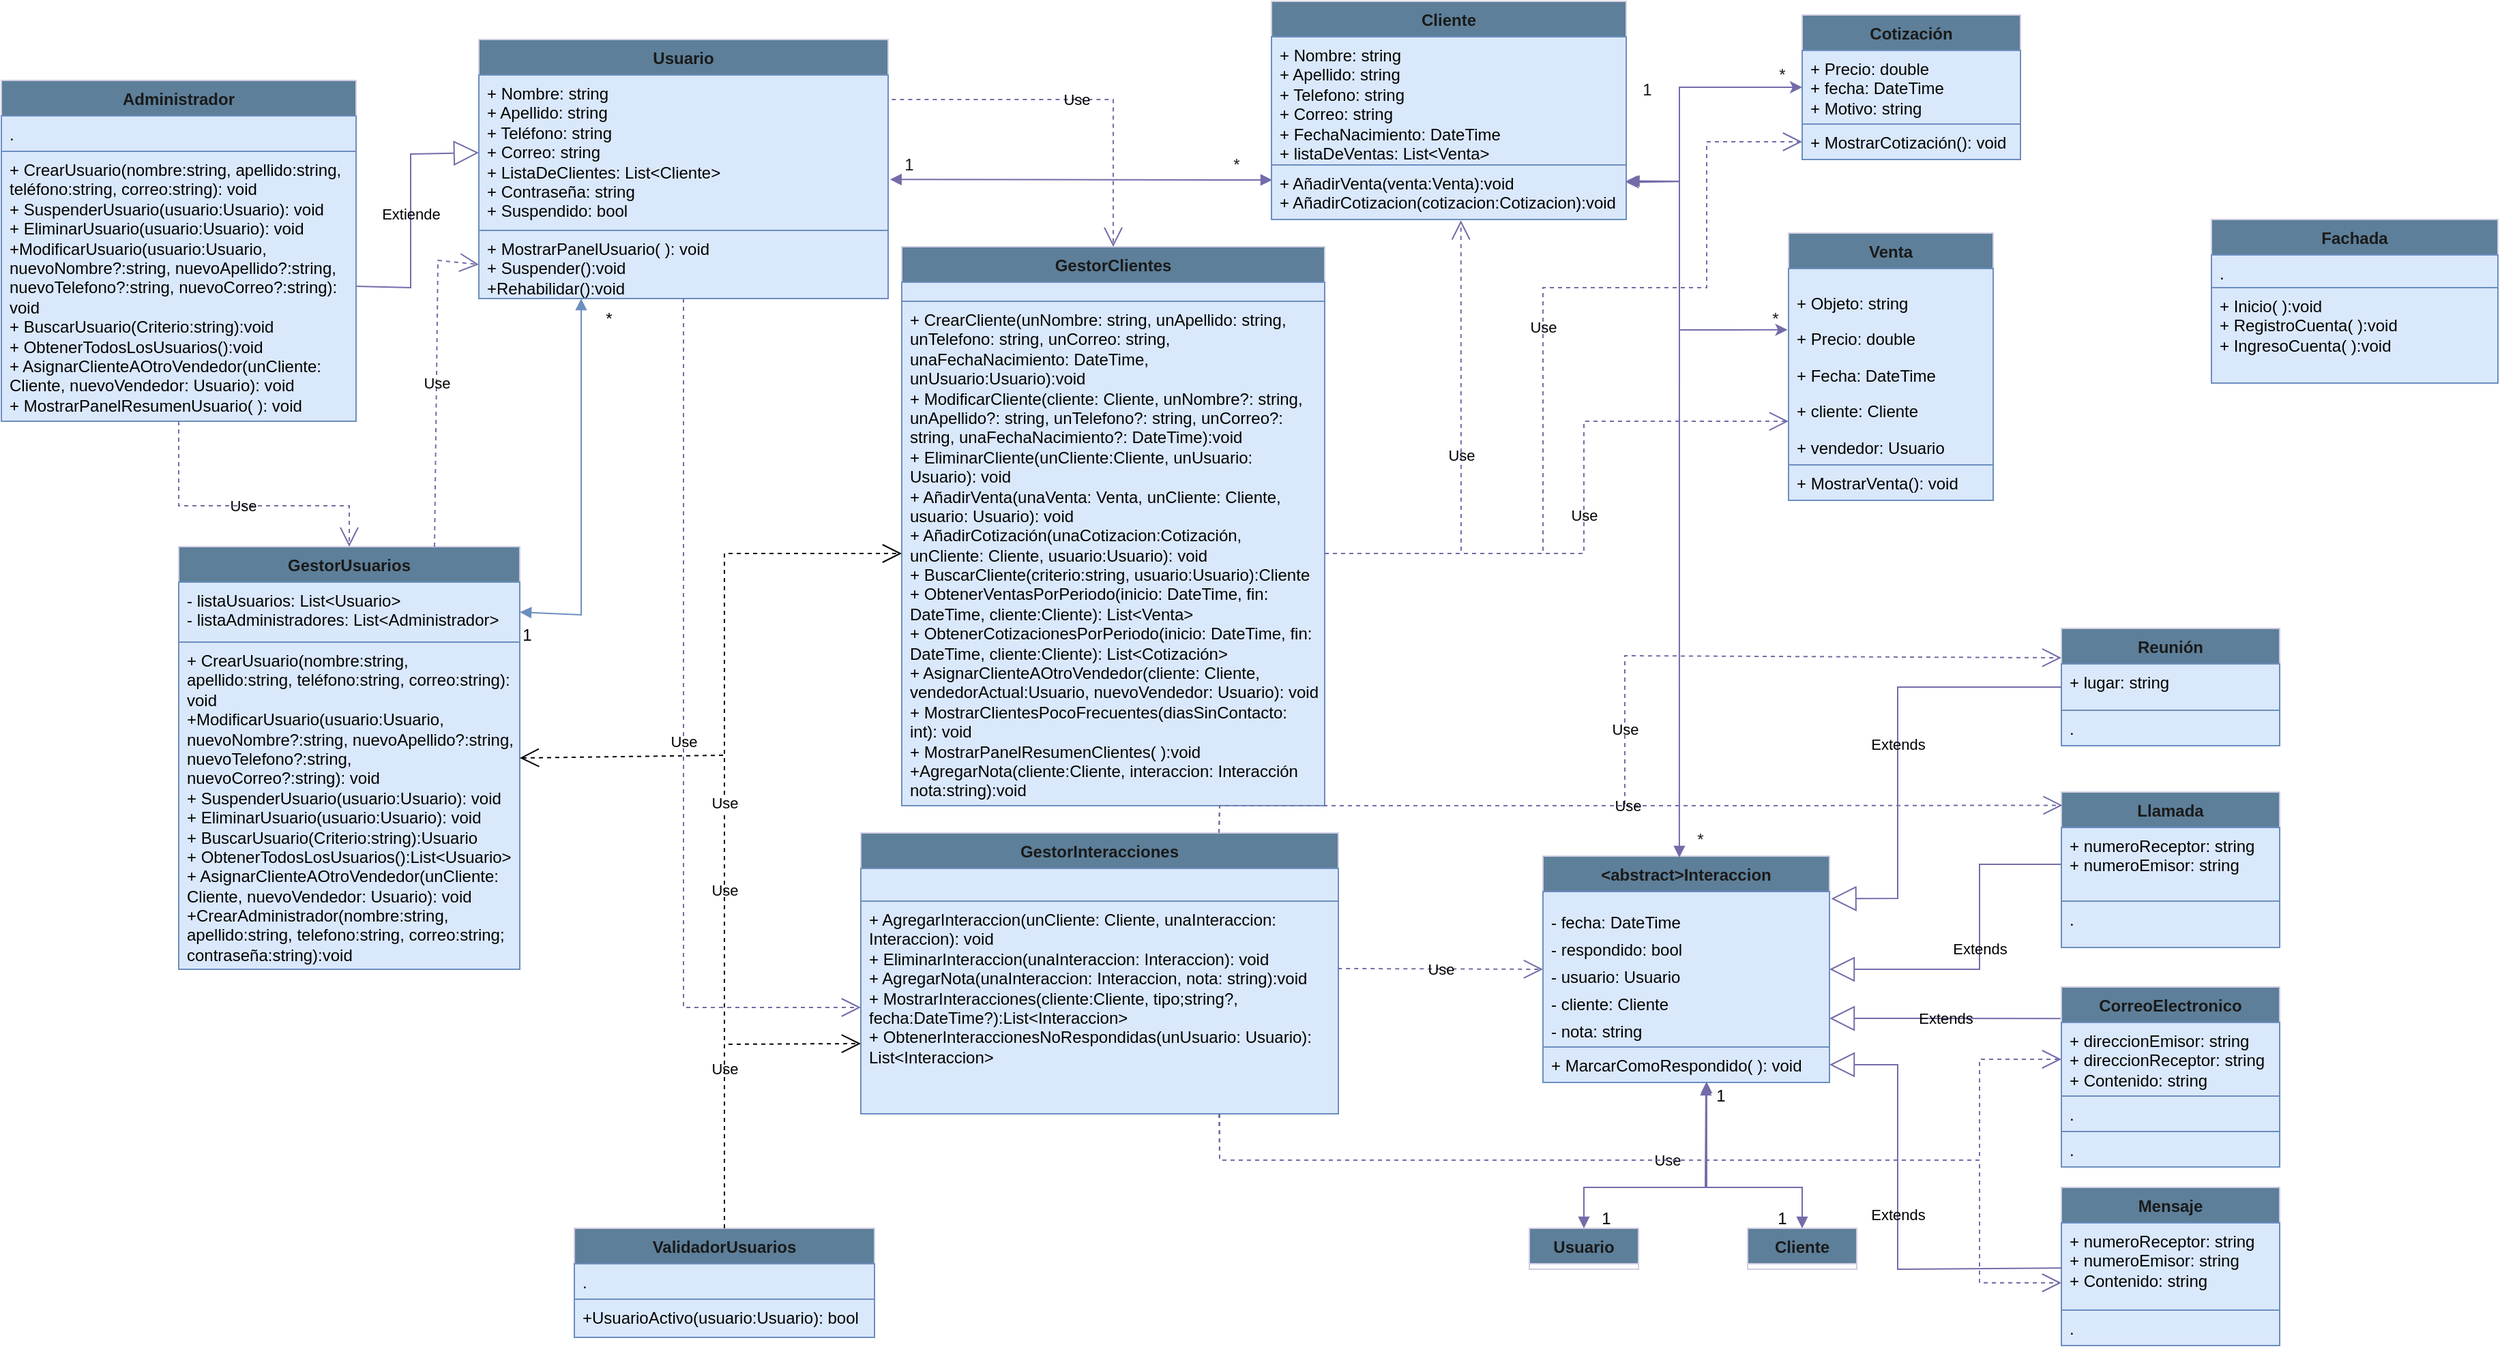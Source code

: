 <mxfile version="28.2.5">
  <diagram name="Página-1" id="m3xy8Pc8uK1_J71NmIbL">
    <mxGraphModel dx="1744" dy="1126" grid="1" gridSize="10" guides="1" tooltips="1" connect="1" arrows="1" fold="1" page="1" pageScale="1" pageWidth="827" pageHeight="1169" background="#FFFFFF" math="0" shadow="0">
      <root>
        <mxCell id="0" />
        <mxCell id="1" parent="0" />
        <mxCell id="EAZ7glTWdaQQLSQ5KE0V-1" value="Usuario" style="swimlane;fontStyle=1;align=center;verticalAlign=top;childLayout=stackLayout;horizontal=1;startSize=26;horizontalStack=0;resizeParent=1;resizeParentMax=0;resizeLast=0;collapsible=1;marginBottom=0;whiteSpace=wrap;html=1;labelBackgroundColor=none;fillColor=#5D7F99;strokeColor=#D0CEE2;fontColor=#1A1A1A;" parent="1" vertex="1">
          <mxGeometry x="400" y="78" width="300" height="190" as="geometry" />
        </mxCell>
        <mxCell id="EAZ7glTWdaQQLSQ5KE0V-2" value="+ Nombre: string&lt;div&gt;+ Apellido: string&lt;/div&gt;&lt;div&gt;+ Teléfono: string&lt;/div&gt;&lt;div&gt;+ Correo: string&lt;/div&gt;&lt;div&gt;+ ListaDeClientes: List&amp;lt;Cliente&amp;gt;&lt;/div&gt;&lt;div&gt;+ Contraseña: string&lt;/div&gt;&lt;div&gt;+ Suspendido: bool&lt;/div&gt;" style="text;strokeColor=#6c8ebf;fillColor=#dae8fc;align=left;verticalAlign=top;spacingLeft=4;spacingRight=4;overflow=hidden;rotatable=0;points=[[0,0.5],[1,0.5]];portConstraint=eastwest;whiteSpace=wrap;html=1;labelBackgroundColor=none;" parent="EAZ7glTWdaQQLSQ5KE0V-1" vertex="1">
          <mxGeometry y="26" width="300" height="114" as="geometry" />
        </mxCell>
        <mxCell id="EAZ7glTWdaQQLSQ5KE0V-4" value="&lt;div&gt;&lt;span style=&quot;background-color: transparent; color: light-dark(rgb(0, 0, 0), rgb(255, 255, 255));&quot;&gt;+ MostrarPanelUsuario( ): void&lt;/span&gt;&lt;/div&gt;&lt;div&gt;&lt;span style=&quot;background-color: transparent; color: light-dark(rgb(0, 0, 0), rgb(255, 255, 255));&quot;&gt;+ Suspender():void&lt;/span&gt;&lt;/div&gt;&lt;div&gt;&lt;span style=&quot;background-color: transparent; color: light-dark(rgb(0, 0, 0), rgb(255, 255, 255));&quot;&gt;+Rehabilidar():void&lt;/span&gt;&lt;/div&gt;" style="text;strokeColor=#6c8ebf;fillColor=#dae8fc;align=left;verticalAlign=top;spacingLeft=4;spacingRight=4;overflow=hidden;rotatable=0;points=[[0,0.5],[1,0.5]];portConstraint=eastwest;whiteSpace=wrap;html=1;labelBackgroundColor=none;" parent="EAZ7glTWdaQQLSQ5KE0V-1" vertex="1">
          <mxGeometry y="140" width="300" height="50" as="geometry" />
        </mxCell>
        <mxCell id="EAZ7glTWdaQQLSQ5KE0V-16" value="GestorUsuarios" style="swimlane;fontStyle=1;align=center;verticalAlign=top;childLayout=stackLayout;horizontal=1;startSize=26;horizontalStack=0;resizeParent=1;resizeParentMax=0;resizeLast=0;collapsible=1;marginBottom=0;whiteSpace=wrap;html=1;labelBackgroundColor=none;fillColor=#5D7F99;strokeColor=#D0CEE2;fontColor=#1A1A1A;" parent="1" vertex="1">
          <mxGeometry x="180" y="450" width="250" height="310" as="geometry" />
        </mxCell>
        <mxCell id="EAZ7glTWdaQQLSQ5KE0V-17" value="- listaUsuarios: List&amp;lt;Usuario&amp;gt;&lt;div&gt;- listaAdministradores: List&amp;lt;Administrador&amp;gt;&lt;/div&gt;" style="text;strokeColor=#6c8ebf;fillColor=#dae8fc;align=left;verticalAlign=top;spacingLeft=4;spacingRight=4;overflow=hidden;rotatable=0;points=[[0,0.5],[1,0.5]];portConstraint=eastwest;whiteSpace=wrap;html=1;labelBackgroundColor=none;" parent="EAZ7glTWdaQQLSQ5KE0V-16" vertex="1">
          <mxGeometry y="26" width="250" height="44" as="geometry" />
        </mxCell>
        <mxCell id="EAZ7glTWdaQQLSQ5KE0V-19" value="&lt;div&gt;&lt;span style=&quot;background-color: transparent; color: light-dark(rgb(0, 0, 0), rgb(255, 255, 255));&quot;&gt;+ CrearUsuario(nombre:string, apellido:string, teléfono:string, correo:string): void&lt;/span&gt;&lt;/div&gt;&lt;div&gt;&lt;span style=&quot;background-color: transparent; color: light-dark(rgb(0, 0, 0), rgb(255, 255, 255));&quot;&gt;+ModificarUsuario(usuario:Usuario, nuevoNombre?:string, nuevoApellido?:string, nuevoTelefono?:string, nuevoCorreo?:string): void&lt;/span&gt;&lt;/div&gt;&lt;div&gt;+ SuspenderUsuario(usuario:Usuario): void&lt;/div&gt;&lt;div&gt;+ EliminarUsuario(usuario:Usuario): void&lt;/div&gt;&lt;div&gt;+ BuscarUsuario(Criterio:string):Usuario&lt;/div&gt;&lt;div&gt;+ ObtenerTodosLosUsuarios():List&amp;lt;Usuario&amp;gt;&lt;/div&gt;&lt;div&gt;+ AsignarClienteAOtroVendedor(unCliente: Cliente, nuevoVendedor: Usuario): void&lt;/div&gt;&lt;div&gt;+CrearAdministrador(nombre:string, apellido:string, telefono:string, correo:string; contraseña:string):void&lt;/div&gt;" style="text;strokeColor=#6c8ebf;fillColor=#dae8fc;align=left;verticalAlign=top;spacingLeft=4;spacingRight=4;overflow=hidden;rotatable=0;points=[[0,0.5],[1,0.5]];portConstraint=eastwest;whiteSpace=wrap;html=1;labelBackgroundColor=none;" parent="EAZ7glTWdaQQLSQ5KE0V-16" vertex="1">
          <mxGeometry y="70" width="250" height="240" as="geometry" />
        </mxCell>
        <mxCell id="EAZ7glTWdaQQLSQ5KE0V-20" value="&amp;lt;abstract&amp;gt;Interaccion" style="swimlane;fontStyle=1;align=center;verticalAlign=top;childLayout=stackLayout;horizontal=1;startSize=26;horizontalStack=0;resizeParent=1;resizeParentMax=0;resizeLast=0;collapsible=1;marginBottom=0;whiteSpace=wrap;html=1;labelBackgroundColor=none;fillColor=#5D7F99;strokeColor=#D0CEE2;fontColor=#1A1A1A;" parent="1" vertex="1">
          <mxGeometry x="1180" y="677" width="210" height="166" as="geometry" />
        </mxCell>
        <mxCell id="EAZ7glTWdaQQLSQ5KE0V-21" value="&lt;div style=&quot;line-height: 67%;&quot;&gt;&lt;p class=&quot;MsoNormal&quot;&gt;&lt;span style=&quot;background-color: transparent; color: light-dark(rgb(0, 0, 0), rgb(255, 255, 255));&quot;&gt;- fecha: DateTime&amp;nbsp; &amp;nbsp; &amp;nbsp; &amp;nbsp;&amp;nbsp;&lt;/span&gt;&lt;/p&gt;&lt;p class=&quot;MsoNormal&quot;&gt;&lt;font style=&quot;font-size: 12px;&quot;&gt;&lt;span style=&quot;background-color: transparent; color: light-dark(rgb(0, 0, 0), rgb(255, 255, 255));&quot;&gt;- respondido: bool&amp;nbsp; &amp;nbsp;&amp;nbsp;&lt;/span&gt;&lt;/font&gt;&lt;/p&gt;&lt;p class=&quot;MsoNormal&quot;&gt;&lt;span lang=&quot;ES&quot;&gt;&lt;font style=&quot;font-size: 12px;&quot;&gt;- usuario: Usuario&amp;nbsp; &amp;nbsp; &amp;nbsp; &amp;nbsp;&amp;nbsp;&lt;/font&gt;&lt;/span&gt;&lt;/p&gt;&lt;p class=&quot;MsoNormal&quot;&gt;&lt;span lang=&quot;ES&quot;&gt;&lt;font style=&quot;font-size: 12px;&quot;&gt;- cliente: Cliente&amp;nbsp;&lt;/font&gt;&lt;/span&gt;&lt;/p&gt;&lt;p class=&quot;MsoNormal&quot;&gt;&lt;span lang=&quot;ES&quot;&gt;&lt;font style=&quot;font-size: 12px;&quot;&gt;- nota: string&lt;/font&gt;&lt;/span&gt;&lt;/p&gt;&lt;/div&gt;" style="text;strokeColor=#6c8ebf;fillColor=#dae8fc;align=left;verticalAlign=top;spacingLeft=4;spacingRight=4;overflow=hidden;rotatable=0;points=[[0,0.5],[1,0.5]];portConstraint=eastwest;whiteSpace=wrap;html=1;labelBackgroundColor=none;" parent="EAZ7glTWdaQQLSQ5KE0V-20" vertex="1">
          <mxGeometry y="26" width="210" height="114" as="geometry" />
        </mxCell>
        <mxCell id="EAZ7glTWdaQQLSQ5KE0V-23" value="+ MarcarComoRespondido( ): void" style="text;strokeColor=#6c8ebf;fillColor=#dae8fc;align=left;verticalAlign=top;spacingLeft=4;spacingRight=4;overflow=hidden;rotatable=0;points=[[0,0.5],[1,0.5]];portConstraint=eastwest;whiteSpace=wrap;html=1;labelBackgroundColor=none;" parent="EAZ7glTWdaQQLSQ5KE0V-20" vertex="1">
          <mxGeometry y="140" width="210" height="26" as="geometry" />
        </mxCell>
        <mxCell id="mlijkuIe_x__NI4Yj93n-1" value="GestorInteracciones" style="swimlane;fontStyle=1;align=center;verticalAlign=top;childLayout=stackLayout;horizontal=1;startSize=26;horizontalStack=0;resizeParent=1;resizeParentMax=0;resizeLast=0;collapsible=1;marginBottom=0;whiteSpace=wrap;html=1;labelBackgroundColor=none;fillColor=#5D7F99;strokeColor=#D0CEE2;fontColor=#1A1A1A;" parent="1" vertex="1">
          <mxGeometry x="680" y="660" width="350" height="206" as="geometry" />
        </mxCell>
        <mxCell id="mlijkuIe_x__NI4Yj93n-2" value="" style="text;strokeColor=#6c8ebf;fillColor=#dae8fc;align=left;verticalAlign=top;spacingLeft=4;spacingRight=4;overflow=hidden;rotatable=0;points=[[0,0.5],[1,0.5]];portConstraint=eastwest;whiteSpace=wrap;html=1;labelBackgroundColor=none;" parent="mlijkuIe_x__NI4Yj93n-1" vertex="1">
          <mxGeometry y="26" width="350" height="24" as="geometry" />
        </mxCell>
        <mxCell id="mlijkuIe_x__NI4Yj93n-4" value="+ AgregarInteraccion(unCliente: Cliente, unaInteraccion: Interaccion): void&amp;nbsp;&lt;div&gt;+ EliminarInteraccion(unaInteraccion: Interaccion): void&amp;nbsp;&lt;/div&gt;&lt;div&gt;+ AgregarNota(unaInteraccion: Interaccion, nota: string):void&lt;/div&gt;&lt;div&gt;&lt;span style=&quot;background-color: transparent; color: light-dark(rgb(0, 0, 0), rgb(255, 255, 255));&quot;&gt;+ MostrarInteracciones(&lt;/span&gt;cliente:Cliente, tipo;string?, fecha:DateTime?&lt;span style=&quot;background-color: transparent; color: light-dark(rgb(0, 0, 0), rgb(255, 255, 255));&quot;&gt;):List&amp;lt;Interaccion&amp;gt;&lt;/span&gt;&lt;/div&gt;&lt;div&gt;+ ObtenerInteraccionesNoRespondidas(unUsuario: Usuario): List&amp;lt;Interaccion&amp;gt;&lt;/div&gt;&lt;div&gt;&lt;br&gt;&lt;/div&gt;" style="text;strokeColor=#6c8ebf;fillColor=#dae8fc;align=left;verticalAlign=top;spacingLeft=4;spacingRight=4;overflow=hidden;rotatable=0;points=[[0,0.5],[1,0.5]];portConstraint=eastwest;whiteSpace=wrap;html=1;labelBackgroundColor=none;" parent="mlijkuIe_x__NI4Yj93n-1" vertex="1">
          <mxGeometry y="50" width="350" height="156" as="geometry" />
        </mxCell>
        <mxCell id="mlijkuIe_x__NI4Yj93n-5" value="Venta" style="swimlane;fontStyle=1;align=center;verticalAlign=top;childLayout=stackLayout;horizontal=1;startSize=26;horizontalStack=0;resizeParent=1;resizeParentMax=0;resizeLast=0;collapsible=1;marginBottom=0;whiteSpace=wrap;html=1;labelBackgroundColor=none;fillColor=#5D7F99;strokeColor=#D0CEE2;fontColor=#1A1A1A;" parent="1" vertex="1">
          <mxGeometry x="1360" y="220" width="150" height="196" as="geometry" />
        </mxCell>
        <mxCell id="mlijkuIe_x__NI4Yj93n-6" value="&lt;p class=&quot;MsoNormal&quot;&gt;&lt;span style=&quot;line-height: 107%;&quot; lang=&quot;ES&quot;&gt;&lt;font style=&quot;font-size: 12px;&quot;&gt;+ Objeto: string&lt;/font&gt;&lt;/span&gt;&lt;/p&gt;&lt;p class=&quot;MsoNormal&quot;&gt;&lt;span style=&quot;line-height: 107%;&quot; lang=&quot;ES&quot;&gt;&lt;font style=&quot;font-size: 12px;&quot;&gt;+ Precio: double&lt;/font&gt;&lt;/span&gt;&lt;/p&gt;&lt;p class=&quot;MsoNormal&quot;&gt;&lt;span style=&quot;line-height: 107%;&quot; lang=&quot;ES&quot;&gt;&lt;font style=&quot;font-size: 12px;&quot;&gt;+ Fecha: DateTime&lt;/font&gt;&lt;/span&gt;&lt;/p&gt;&lt;p class=&quot;MsoNormal&quot;&gt;&lt;span style=&quot;line-height: 107%;&quot; lang=&quot;ES&quot;&gt;&lt;font style=&quot;font-size: 12px;&quot;&gt;+ cliente: Cliente&lt;/font&gt;&lt;/span&gt;&lt;/p&gt;&lt;p class=&quot;MsoNormal&quot;&gt;&lt;span style=&quot;line-height: 107%;&quot; lang=&quot;ES&quot;&gt;&lt;font style=&quot;font-size: 12px;&quot;&gt;+ vendedor: Usuario&lt;/font&gt;&lt;/span&gt;&lt;/p&gt;" style="text;strokeColor=#6c8ebf;fillColor=#dae8fc;align=left;verticalAlign=top;spacingLeft=4;spacingRight=4;overflow=hidden;rotatable=0;points=[[0,0.5],[1,0.5]];portConstraint=eastwest;whiteSpace=wrap;html=1;labelBackgroundColor=none;" parent="mlijkuIe_x__NI4Yj93n-5" vertex="1">
          <mxGeometry y="26" width="150" height="144" as="geometry" />
        </mxCell>
        <mxCell id="mlijkuIe_x__NI4Yj93n-8" value="+ MostrarVenta(): void" style="text;strokeColor=#6c8ebf;fillColor=#dae8fc;align=left;verticalAlign=top;spacingLeft=4;spacingRight=4;overflow=hidden;rotatable=0;points=[[0,0.5],[1,0.5]];portConstraint=eastwest;whiteSpace=wrap;html=1;labelBackgroundColor=none;" parent="mlijkuIe_x__NI4Yj93n-5" vertex="1">
          <mxGeometry y="170" width="150" height="26" as="geometry" />
        </mxCell>
        <mxCell id="mlijkuIe_x__NI4Yj93n-13" value="Cotización" style="swimlane;fontStyle=1;align=center;verticalAlign=top;childLayout=stackLayout;horizontal=1;startSize=26;horizontalStack=0;resizeParent=1;resizeParentMax=0;resizeLast=0;collapsible=1;marginBottom=0;whiteSpace=wrap;html=1;labelBackgroundColor=none;fillColor=#5D7F99;strokeColor=#D0CEE2;fontColor=#1A1A1A;" parent="1" vertex="1">
          <mxGeometry x="1370" y="60" width="160" height="106" as="geometry" />
        </mxCell>
        <mxCell id="mlijkuIe_x__NI4Yj93n-14" value="+ Precio: double&lt;div&gt;+ fecha: DateTime&lt;/div&gt;&lt;div&gt;+ Motivo: string&lt;/div&gt;" style="text;strokeColor=#6c8ebf;fillColor=#dae8fc;align=left;verticalAlign=top;spacingLeft=4;spacingRight=4;overflow=hidden;rotatable=0;points=[[0,0.5],[1,0.5]];portConstraint=eastwest;whiteSpace=wrap;html=1;labelBackgroundColor=none;" parent="mlijkuIe_x__NI4Yj93n-13" vertex="1">
          <mxGeometry y="26" width="160" height="54" as="geometry" />
        </mxCell>
        <mxCell id="mlijkuIe_x__NI4Yj93n-16" value="+ MostrarCotización(): void" style="text;strokeColor=#6c8ebf;fillColor=#dae8fc;align=left;verticalAlign=top;spacingLeft=4;spacingRight=4;overflow=hidden;rotatable=0;points=[[0,0.5],[1,0.5]];portConstraint=eastwest;whiteSpace=wrap;html=1;labelBackgroundColor=none;" parent="mlijkuIe_x__NI4Yj93n-13" vertex="1">
          <mxGeometry y="80" width="160" height="26" as="geometry" />
        </mxCell>
        <mxCell id="mlijkuIe_x__NI4Yj93n-17" value="GestorClientes" style="swimlane;fontStyle=1;align=center;verticalAlign=top;childLayout=stackLayout;horizontal=1;startSize=26;horizontalStack=0;resizeParent=1;resizeParentMax=0;resizeLast=0;collapsible=1;marginBottom=0;whiteSpace=wrap;html=1;labelBackgroundColor=none;fillColor=#5D7F99;strokeColor=#D0CEE2;fontColor=#1A1A1A;" parent="1" vertex="1">
          <mxGeometry x="710" y="230" width="310" height="410" as="geometry" />
        </mxCell>
        <mxCell id="mlijkuIe_x__NI4Yj93n-18" value="." style="text;strokeColor=#6c8ebf;fillColor=#dae8fc;align=left;verticalAlign=top;spacingLeft=4;spacingRight=4;overflow=hidden;rotatable=0;points=[[0,0.5],[1,0.5]];portConstraint=eastwest;whiteSpace=wrap;html=1;labelBackgroundColor=none;" parent="mlijkuIe_x__NI4Yj93n-17" vertex="1">
          <mxGeometry y="26" width="310" height="14" as="geometry" />
        </mxCell>
        <mxCell id="mlijkuIe_x__NI4Yj93n-20" value="+ CrearCliente(unNombre: string, unApellido: string, unTelefono: string, unCorreo: string, unaFechaNacimiento: DateTime, unUsuario:Usuario):void&lt;div&gt;+ ModificarCliente&lt;span style=&quot;background-color: transparent; color: light-dark(rgb(0, 0, 0), rgb(255, 255, 255));&quot;&gt;(cliente: Cliente, unNombre?: string, unApellido?: string, unTelefono?: string, unCorreo?: string, unaFechaNacimiento?: DateTime):void&lt;/span&gt;&lt;/div&gt;&lt;div&gt;&lt;span style=&quot;background-color: transparent; color: light-dark(rgb(0, 0, 0), rgb(255, 255, 255));&quot;&gt;+ EliminarCliente(unCliente:Cliente, unUsuario: Usuario): void&lt;/span&gt;&lt;/div&gt;&lt;div&gt;&lt;span style=&quot;background-color: transparent; color: light-dark(rgb(0, 0, 0), rgb(255, 255, 255));&quot;&gt;+ AñadirVenta(unaVenta: Venta, unCliente: Cliente, usuario: Usuario): void&lt;/span&gt;&lt;/div&gt;&lt;div&gt;+ AñadirCotización(unaCotizacion:Cotización, unCliente: Cliente, usuario:Usuario): void&lt;span style=&quot;background-color: transparent; color: light-dark(rgb(0, 0, 0), rgb(255, 255, 255));&quot;&gt;&lt;/span&gt;&lt;/div&gt;&lt;div&gt;&lt;span style=&quot;background-color: transparent; color: light-dark(rgb(0, 0, 0), rgb(255, 255, 255));&quot;&gt;+ BuscarCliente(criterio:string, usuario:Usuario):Cliente&lt;/span&gt;&lt;/div&gt;&lt;div&gt;&lt;span style=&quot;background-color: transparent;&quot;&gt;+ ObtenerVentasPorPeriodo(inicio: DateTime, fin: DateTime, cliente:Cliente): List&amp;lt;Venta&amp;gt;&lt;/span&gt;&lt;/div&gt;&lt;div&gt;&lt;span style=&quot;background-color: transparent;&quot;&gt;+ ObtenerCotizacionesPorPeriodo(&lt;/span&gt;&lt;span style=&quot;background-color: transparent; color: light-dark(rgb(0, 0, 0), rgb(255, 255, 255));&quot;&gt;inicio: DateTime, fin: DateTime, cliente:Cliente): List&amp;lt;Cotización&amp;gt;&lt;/span&gt;&lt;/div&gt;&lt;div&gt;&lt;span style=&quot;background-color: transparent;&quot;&gt;+ AsignarClienteAOtroVendedor(cliente: Cliente, vendedorActual:Usuario, nuevoVendedor: Usuario): void&lt;/span&gt;&lt;/div&gt;&lt;div&gt;&lt;span style=&quot;color: light-dark(rgb(0, 0, 0), rgb(255, 255, 255)); background-color: transparent;&quot;&gt;+ MostrarClientesPocoFrecuentes(diasSinContacto: int):&amp;nbsp;&lt;/span&gt;&lt;span style=&quot;color: light-dark(rgb(0, 0, 0), rgb(255, 255, 255)); background-color: transparent;&quot;&gt;void&lt;/span&gt;&lt;span style=&quot;background-color: transparent;&quot;&gt;&lt;/span&gt;&lt;/div&gt;&lt;div&gt;+ MostrarPanelResumenClientes( ):void&lt;span style=&quot;color: light-dark(rgb(0, 0, 0), rgb(255, 255, 255)); background-color: transparent;&quot;&gt;&lt;/span&gt;&lt;/div&gt;&lt;div&gt;+AgregarNota(cliente:Cliente, interaccion: Interacción nota:string):void&lt;/div&gt;&lt;div&gt;&lt;br&gt;&lt;/div&gt;" style="text;strokeColor=#6c8ebf;fillColor=#dae8fc;align=left;verticalAlign=top;spacingLeft=4;spacingRight=4;overflow=hidden;rotatable=0;points=[[0,0.5],[1,0.5]];portConstraint=eastwest;whiteSpace=wrap;html=1;labelBackgroundColor=none;" parent="mlijkuIe_x__NI4Yj93n-17" vertex="1">
          <mxGeometry y="40" width="310" height="370" as="geometry" />
        </mxCell>
        <mxCell id="mlijkuIe_x__NI4Yj93n-26" value="Reunión" style="swimlane;fontStyle=1;align=center;verticalAlign=top;childLayout=stackLayout;horizontal=1;startSize=26;horizontalStack=0;resizeParent=1;resizeParentMax=0;resizeLast=0;collapsible=1;marginBottom=0;whiteSpace=wrap;html=1;labelBackgroundColor=none;fillColor=#5D7F99;strokeColor=#D0CEE2;fontColor=#1A1A1A;" parent="1" vertex="1">
          <mxGeometry x="1560" y="510" width="160" height="86" as="geometry" />
        </mxCell>
        <mxCell id="mlijkuIe_x__NI4Yj93n-27" value="&lt;div&gt;+ lugar: string&lt;/div&gt;" style="text;strokeColor=#6c8ebf;fillColor=#dae8fc;align=left;verticalAlign=top;spacingLeft=4;spacingRight=4;overflow=hidden;rotatable=0;points=[[0,0.5],[1,0.5]];portConstraint=eastwest;whiteSpace=wrap;html=1;labelBackgroundColor=none;" parent="mlijkuIe_x__NI4Yj93n-26" vertex="1">
          <mxGeometry y="26" width="160" height="34" as="geometry" />
        </mxCell>
        <mxCell id="mlijkuIe_x__NI4Yj93n-29" value="." style="text;strokeColor=#6c8ebf;fillColor=#dae8fc;align=left;verticalAlign=top;spacingLeft=4;spacingRight=4;overflow=hidden;rotatable=0;points=[[0,0.5],[1,0.5]];portConstraint=eastwest;whiteSpace=wrap;html=1;labelBackgroundColor=none;" parent="mlijkuIe_x__NI4Yj93n-26" vertex="1">
          <mxGeometry y="60" width="160" height="26" as="geometry" />
        </mxCell>
        <mxCell id="mlijkuIe_x__NI4Yj93n-34" value="Mensaje" style="swimlane;fontStyle=1;align=center;verticalAlign=top;childLayout=stackLayout;horizontal=1;startSize=26;horizontalStack=0;resizeParent=1;resizeParentMax=0;resizeLast=0;collapsible=1;marginBottom=0;whiteSpace=wrap;html=1;labelBackgroundColor=none;fillColor=#5D7F99;strokeColor=#D0CEE2;fontColor=#1A1A1A;" parent="1" vertex="1">
          <mxGeometry x="1560" y="920" width="160" height="116" as="geometry" />
        </mxCell>
        <mxCell id="mlijkuIe_x__NI4Yj93n-35" value="+ numeroReceptor: string&lt;div&gt;+ numeroEmisor: string&lt;/div&gt;&lt;div&gt;+ Contenido: string&lt;/div&gt;" style="text;strokeColor=#6c8ebf;fillColor=#dae8fc;align=left;verticalAlign=top;spacingLeft=4;spacingRight=4;overflow=hidden;rotatable=0;points=[[0,0.5],[1,0.5]];portConstraint=eastwest;whiteSpace=wrap;html=1;labelBackgroundColor=none;" parent="mlijkuIe_x__NI4Yj93n-34" vertex="1">
          <mxGeometry y="26" width="160" height="64" as="geometry" />
        </mxCell>
        <mxCell id="mlijkuIe_x__NI4Yj93n-37" value="." style="text;strokeColor=#6c8ebf;fillColor=#dae8fc;align=left;verticalAlign=top;spacingLeft=4;spacingRight=4;overflow=hidden;rotatable=0;points=[[0,0.5],[1,0.5]];portConstraint=eastwest;whiteSpace=wrap;html=1;labelBackgroundColor=none;" parent="mlijkuIe_x__NI4Yj93n-34" vertex="1">
          <mxGeometry y="90" width="160" height="26" as="geometry" />
        </mxCell>
        <mxCell id="mlijkuIe_x__NI4Yj93n-41" value="Extiende" style="endArrow=block;endSize=16;endFill=0;html=1;rounded=0;entryX=0;entryY=0.5;entryDx=0;entryDy=0;exitX=1;exitY=0.5;exitDx=0;exitDy=0;labelBackgroundColor=none;strokeColor=#736CA8;fontColor=default;" parent="1" source="mlijkuIe_x__NI4Yj93n-92" target="EAZ7glTWdaQQLSQ5KE0V-2" edge="1">
          <mxGeometry x="-0.001" width="160" relative="1" as="geometry">
            <mxPoint x="311.2" y="185.104" as="sourcePoint" />
            <mxPoint x="410" y="200" as="targetPoint" />
            <Array as="points">
              <mxPoint x="350" y="260" />
              <mxPoint x="350" y="183" />
              <mxPoint x="350" y="162" />
            </Array>
            <mxPoint as="offset" />
          </mxGeometry>
        </mxCell>
        <mxCell id="mlijkuIe_x__NI4Yj93n-48" value="Use" style="endArrow=open;endSize=12;dashed=1;html=1;rounded=0;exitX=0.999;exitY=0.317;exitDx=0;exitDy=0;exitPerimeter=0;entryX=0;entryY=0.5;entryDx=0;entryDy=0;labelBackgroundColor=none;strokeColor=#736CA8;fontColor=default;" parent="1" source="mlijkuIe_x__NI4Yj93n-4" target="EAZ7glTWdaQQLSQ5KE0V-21" edge="1">
          <mxGeometry width="160" relative="1" as="geometry">
            <mxPoint x="1060" y="660" as="sourcePoint" />
            <mxPoint x="1220" y="660" as="targetPoint" />
          </mxGeometry>
        </mxCell>
        <mxCell id="mlijkuIe_x__NI4Yj93n-49" value="Extends" style="endArrow=block;endSize=16;endFill=0;html=1;rounded=0;entryX=1.006;entryY=0.046;entryDx=0;entryDy=0;entryPerimeter=0;labelBackgroundColor=none;strokeColor=#736CA8;fontColor=default;exitX=0;exitY=0.5;exitDx=0;exitDy=0;" parent="1" source="mlijkuIe_x__NI4Yj93n-27" target="EAZ7glTWdaQQLSQ5KE0V-21" edge="1">
          <mxGeometry width="160" relative="1" as="geometry">
            <mxPoint x="1550" y="550" as="sourcePoint" />
            <mxPoint x="1400" y="510" as="targetPoint" />
            <Array as="points">
              <mxPoint x="1440" y="553" />
              <mxPoint x="1440" y="708" />
            </Array>
          </mxGeometry>
        </mxCell>
        <mxCell id="mlijkuIe_x__NI4Yj93n-50" value="Extends" style="endArrow=block;endSize=16;endFill=0;html=1;rounded=0;entryX=1;entryY=0.5;entryDx=0;entryDy=0;labelBackgroundColor=none;strokeColor=#736CA8;fontColor=default;exitX=0;exitY=0.5;exitDx=0;exitDy=0;" parent="1" source="mlijkuIe_x__NI4Yj93n-85" target="EAZ7glTWdaQQLSQ5KE0V-21" edge="1">
          <mxGeometry x="-0.015" width="160" relative="1" as="geometry">
            <mxPoint x="1580" y="680" as="sourcePoint" />
            <mxPoint x="1390" y="779" as="targetPoint" />
            <Array as="points">
              <mxPoint x="1500" y="683" />
              <mxPoint x="1500" y="760" />
            </Array>
            <mxPoint as="offset" />
          </mxGeometry>
        </mxCell>
        <mxCell id="mlijkuIe_x__NI4Yj93n-51" value="Extends" style="endArrow=block;endSize=16;endFill=0;html=1;rounded=0;exitX=-0.004;exitY=-0.053;exitDx=0;exitDy=0;exitPerimeter=0;labelBackgroundColor=none;strokeColor=#736CA8;fontColor=default;" parent="1" source="mlijkuIe_x__NI4Yj93n-54" edge="1">
          <mxGeometry width="160" relative="1" as="geometry">
            <mxPoint x="1560" y="826" as="sourcePoint" />
            <mxPoint x="1390" y="796" as="targetPoint" />
          </mxGeometry>
        </mxCell>
        <mxCell id="mlijkuIe_x__NI4Yj93n-52" value="Extends" style="endArrow=block;endSize=16;endFill=0;html=1;rounded=0;exitX=-0.001;exitY=0.517;exitDx=0;exitDy=0;entryX=1;entryY=0.5;entryDx=0;entryDy=0;labelBackgroundColor=none;strokeColor=#736CA8;fontColor=default;exitPerimeter=0;" parent="1" source="mlijkuIe_x__NI4Yj93n-35" target="EAZ7glTWdaQQLSQ5KE0V-23" edge="1">
          <mxGeometry width="160" relative="1" as="geometry">
            <mxPoint x="1660" y="860" as="sourcePoint" />
            <mxPoint x="1400" y="840" as="targetPoint" />
            <Array as="points">
              <mxPoint x="1440" y="980" />
              <mxPoint x="1440" y="830" />
            </Array>
          </mxGeometry>
        </mxCell>
        <mxCell id="mlijkuIe_x__NI4Yj93n-53" value="CorreoElectronico" style="swimlane;fontStyle=1;align=center;verticalAlign=top;childLayout=stackLayout;horizontal=1;startSize=26;horizontalStack=0;resizeParent=1;resizeParentMax=0;resizeLast=0;collapsible=1;marginBottom=0;whiteSpace=wrap;html=1;labelBackgroundColor=none;fillColor=#5D7F99;strokeColor=#D0CEE2;fontColor=#1A1A1A;" parent="1" vertex="1">
          <mxGeometry x="1560" y="773" width="160" height="132" as="geometry" />
        </mxCell>
        <mxCell id="mlijkuIe_x__NI4Yj93n-54" value="+ direccionEmisor: string&lt;div&gt;+ direccionReceptor: string&lt;/div&gt;&lt;div&gt;+ Contenido: string&lt;/div&gt;" style="text;strokeColor=#6c8ebf;fillColor=#dae8fc;align=left;verticalAlign=top;spacingLeft=4;spacingRight=4;overflow=hidden;rotatable=0;points=[[0,0.5],[1,0.5]];portConstraint=eastwest;whiteSpace=wrap;html=1;labelBackgroundColor=none;" parent="mlijkuIe_x__NI4Yj93n-53" vertex="1">
          <mxGeometry y="26" width="160" height="54" as="geometry" />
        </mxCell>
        <mxCell id="US6EhsxWlwJOw6cOkSOb-10" value="." style="text;strokeColor=#6c8ebf;fillColor=#dae8fc;align=left;verticalAlign=top;spacingLeft=4;spacingRight=4;overflow=hidden;rotatable=0;points=[[0,0.5],[1,0.5]];portConstraint=eastwest;whiteSpace=wrap;html=1;labelBackgroundColor=none;" parent="mlijkuIe_x__NI4Yj93n-53" vertex="1">
          <mxGeometry y="80" width="160" height="26" as="geometry" />
        </mxCell>
        <mxCell id="mlijkuIe_x__NI4Yj93n-56" value="." style="text;strokeColor=#6c8ebf;fillColor=#dae8fc;align=left;verticalAlign=top;spacingLeft=4;spacingRight=4;overflow=hidden;rotatable=0;points=[[0,0.5],[1,0.5]];portConstraint=eastwest;whiteSpace=wrap;html=1;labelBackgroundColor=none;" parent="mlijkuIe_x__NI4Yj93n-53" vertex="1">
          <mxGeometry y="106" width="160" height="26" as="geometry" />
        </mxCell>
        <mxCell id="mlijkuIe_x__NI4Yj93n-59" value="*" style="text;html=1;align=center;verticalAlign=middle;resizable=0;points=[];autosize=1;strokeColor=none;fillColor=none;labelBackgroundColor=none;fontColor=#1A1A1A;" parent="1" vertex="1">
          <mxGeometry x="1280" y="650" width="30" height="30" as="geometry" />
        </mxCell>
        <mxCell id="mlijkuIe_x__NI4Yj93n-60" value="Use" style="endArrow=open;endSize=12;dashed=1;html=1;rounded=0;exitX=0.5;exitY=1;exitDx=0;exitDy=0;entryX=0;entryY=0.5;entryDx=0;entryDy=0;labelBackgroundColor=none;strokeColor=#736CA8;fontColor=default;" parent="1" source="EAZ7glTWdaQQLSQ5KE0V-1" target="mlijkuIe_x__NI4Yj93n-4" edge="1">
          <mxGeometry width="160" relative="1" as="geometry">
            <mxPoint x="550" y="470" as="sourcePoint" />
            <mxPoint x="689" y="471" as="targetPoint" />
            <Array as="points">
              <mxPoint x="550" y="788" />
            </Array>
          </mxGeometry>
        </mxCell>
        <mxCell id="mlijkuIe_x__NI4Yj93n-61" value="Use" style="endArrow=open;endSize=12;dashed=1;html=1;rounded=0;entryX=0.5;entryY=0;entryDx=0;entryDy=0;exitX=1.009;exitY=0.158;exitDx=0;exitDy=0;labelBackgroundColor=none;strokeColor=#736CA8;fontColor=default;exitPerimeter=0;" parent="1" source="EAZ7glTWdaQQLSQ5KE0V-2" target="mlijkuIe_x__NI4Yj93n-17" edge="1">
          <mxGeometry width="160" relative="1" as="geometry">
            <mxPoint x="700" y="240" as="sourcePoint" />
            <mxPoint x="690" y="500" as="targetPoint" />
            <Array as="points">
              <mxPoint x="865" y="122" />
            </Array>
          </mxGeometry>
        </mxCell>
        <mxCell id="mlijkuIe_x__NI4Yj93n-62" value="1" style="text;html=1;align=center;verticalAlign=middle;resizable=0;points=[];autosize=1;strokeColor=none;fillColor=none;labelBackgroundColor=none;fontColor=#1A1A1A;" parent="1" vertex="1">
          <mxGeometry x="700" y="155" width="30" height="30" as="geometry" />
        </mxCell>
        <mxCell id="mlijkuIe_x__NI4Yj93n-63" value="*" style="text;html=1;align=center;verticalAlign=middle;resizable=0;points=[];autosize=1;strokeColor=none;fillColor=none;labelBackgroundColor=none;fontColor=#1A1A1A;" parent="1" vertex="1">
          <mxGeometry x="940" y="155" width="30" height="30" as="geometry" />
        </mxCell>
        <mxCell id="mlijkuIe_x__NI4Yj93n-64" value="" style="endArrow=block;startArrow=block;endFill=1;startFill=1;html=1;rounded=0;labelBackgroundColor=none;strokeColor=#736CA8;fontColor=default;exitX=0.045;exitY=0.855;exitDx=0;exitDy=0;exitPerimeter=0;entryX=0.002;entryY=0.275;entryDx=0;entryDy=0;entryPerimeter=0;" parent="1" target="e-ntBSqsuyXbFHIXp7vO-7" edge="1" source="mlijkuIe_x__NI4Yj93n-62">
          <mxGeometry width="160" relative="1" as="geometry">
            <mxPoint x="700" y="183" as="sourcePoint" />
            <mxPoint x="960" y="190" as="targetPoint" />
          </mxGeometry>
        </mxCell>
        <mxCell id="mlijkuIe_x__NI4Yj93n-65" value="Use" style="endArrow=open;endSize=12;dashed=1;html=1;rounded=0;exitX=1;exitY=0.5;exitDx=0;exitDy=0;labelBackgroundColor=none;strokeColor=#736CA8;fontColor=default;entryX=0.534;entryY=1.015;entryDx=0;entryDy=0;entryPerimeter=0;" parent="1" source="mlijkuIe_x__NI4Yj93n-20" target="e-ntBSqsuyXbFHIXp7vO-7" edge="1">
          <mxGeometry x="-0.001" width="160" relative="1" as="geometry">
            <mxPoint x="970" y="420" as="sourcePoint" />
            <mxPoint x="1117.483" y="268" as="targetPoint" />
            <Array as="points">
              <mxPoint x="1120" y="455" />
            </Array>
            <mxPoint as="offset" />
          </mxGeometry>
        </mxCell>
        <mxCell id="mlijkuIe_x__NI4Yj93n-66" value="Use" style="endArrow=open;endSize=12;dashed=1;html=1;rounded=0;entryX=0;entryY=0.5;entryDx=0;entryDy=0;exitX=1;exitY=0.5;exitDx=0;exitDy=0;labelBackgroundColor=none;strokeColor=#736CA8;fontColor=default;" parent="1" source="mlijkuIe_x__NI4Yj93n-20" target="mlijkuIe_x__NI4Yj93n-16" edge="1">
          <mxGeometry width="160" relative="1" as="geometry">
            <mxPoint x="980" y="420" as="sourcePoint" />
            <mxPoint x="1235" y="411" as="targetPoint" />
            <Array as="points">
              <mxPoint x="1180" y="455" />
              <mxPoint x="1180" y="260" />
              <mxPoint x="1300" y="260" />
              <mxPoint x="1300" y="153" />
            </Array>
          </mxGeometry>
        </mxCell>
        <mxCell id="mlijkuIe_x__NI4Yj93n-67" value="Use" style="endArrow=open;endSize=12;dashed=1;html=1;rounded=0;entryX=0;entryY=0.792;entryDx=0;entryDy=0;entryPerimeter=0;exitX=1;exitY=0.5;exitDx=0;exitDy=0;labelBackgroundColor=none;strokeColor=#736CA8;fontColor=default;" parent="1" source="mlijkuIe_x__NI4Yj93n-20" edge="1">
          <mxGeometry width="160" relative="1" as="geometry">
            <mxPoint x="970" y="475" as="sourcePoint" />
            <mxPoint x="1360" y="358.048" as="targetPoint" />
            <Array as="points">
              <mxPoint x="1210" y="455" />
              <mxPoint x="1210" y="358" />
            </Array>
          </mxGeometry>
        </mxCell>
        <mxCell id="mlijkuIe_x__NI4Yj93n-68" value="Use" style="endArrow=open;endSize=12;dashed=1;html=1;rounded=0;entryX=0.5;entryY=0;entryDx=0;entryDy=0;labelBackgroundColor=none;strokeColor=#736CA8;fontColor=default;exitX=0.5;exitY=1;exitDx=0;exitDy=0;" parent="1" source="mlijkuIe_x__NI4Yj93n-89" target="EAZ7glTWdaQQLSQ5KE0V-16" edge="1">
          <mxGeometry width="160" relative="1" as="geometry">
            <mxPoint x="160" y="400" as="sourcePoint" />
            <mxPoint x="305" y="340" as="targetPoint" />
            <Array as="points">
              <mxPoint x="180" y="420" />
              <mxPoint x="305" y="420" />
            </Array>
          </mxGeometry>
        </mxCell>
        <mxCell id="mlijkuIe_x__NI4Yj93n-69" value="Use" style="endArrow=open;endSize=12;dashed=1;html=1;rounded=0;exitX=0.75;exitY=0;exitDx=0;exitDy=0;entryX=0;entryY=0.5;entryDx=0;entryDy=0;labelBackgroundColor=none;strokeColor=#736CA8;fontColor=default;" parent="1" source="EAZ7glTWdaQQLSQ5KE0V-16" target="EAZ7glTWdaQQLSQ5KE0V-4" edge="1">
          <mxGeometry x="-0.002" width="160" relative="1" as="geometry">
            <mxPoint x="370" y="290" as="sourcePoint" />
            <mxPoint x="440" y="190" as="targetPoint" />
            <Array as="points">
              <mxPoint x="370" y="240" />
            </Array>
            <mxPoint as="offset" />
          </mxGeometry>
        </mxCell>
        <mxCell id="mlijkuIe_x__NI4Yj93n-74" value="" style="endArrow=classic;startArrow=classic;html=1;rounded=0;exitX=1.001;exitY=0.323;exitDx=0;exitDy=0;entryX=0;entryY=0.5;entryDx=0;entryDy=0;labelBackgroundColor=none;strokeColor=#736CA8;fontColor=default;exitPerimeter=0;" parent="1" source="e-ntBSqsuyXbFHIXp7vO-7" target="mlijkuIe_x__NI4Yj93n-14" edge="1">
          <mxGeometry width="50" height="50" relative="1" as="geometry">
            <mxPoint x="1250" y="183" as="sourcePoint" />
            <mxPoint x="1270" y="150" as="targetPoint" />
            <Array as="points">
              <mxPoint x="1280" y="182" />
              <mxPoint x="1280" y="113" />
            </Array>
          </mxGeometry>
        </mxCell>
        <mxCell id="mlijkuIe_x__NI4Yj93n-75" value="" style="endArrow=classic;startArrow=classic;html=1;rounded=0;exitX=0.998;exitY=0.303;exitDx=0;exitDy=0;entryX=-0.005;entryY=0.312;entryDx=0;entryDy=0;entryPerimeter=0;labelBackgroundColor=none;strokeColor=#736CA8;fontColor=default;exitPerimeter=0;" parent="1" source="e-ntBSqsuyXbFHIXp7vO-7" target="mlijkuIe_x__NI4Yj93n-6" edge="1">
          <mxGeometry width="50" height="50" relative="1" as="geometry">
            <mxPoint x="1250" y="183" as="sourcePoint" />
            <mxPoint x="1320" y="380" as="targetPoint" />
            <Array as="points">
              <mxPoint x="1280" y="182" />
              <mxPoint x="1280" y="291" />
            </Array>
          </mxGeometry>
        </mxCell>
        <mxCell id="mlijkuIe_x__NI4Yj93n-76" value="1" style="text;html=1;align=center;verticalAlign=middle;resizable=0;points=[];autosize=1;strokeColor=none;fillColor=none;labelBackgroundColor=none;fontColor=#1A1A1A;" parent="1" vertex="1">
          <mxGeometry x="1241" y="100" width="30" height="30" as="geometry" />
        </mxCell>
        <mxCell id="mlijkuIe_x__NI4Yj93n-77" value="*" style="text;html=1;align=center;verticalAlign=middle;resizable=0;points=[];autosize=1;strokeColor=none;fillColor=none;labelBackgroundColor=none;fontColor=#1A1A1A;" parent="1" vertex="1">
          <mxGeometry x="1340" y="89" width="30" height="30" as="geometry" />
        </mxCell>
        <mxCell id="mlijkuIe_x__NI4Yj93n-78" value="*" style="text;html=1;align=center;verticalAlign=middle;resizable=0;points=[];autosize=1;strokeColor=none;fillColor=none;labelBackgroundColor=none;fontColor=#1A1A1A;" parent="1" vertex="1">
          <mxGeometry x="1335" y="268" width="30" height="30" as="geometry" />
        </mxCell>
        <mxCell id="mlijkuIe_x__NI4Yj93n-84" value="Llamada" style="swimlane;fontStyle=1;align=center;verticalAlign=top;childLayout=stackLayout;horizontal=1;startSize=26;horizontalStack=0;resizeParent=1;resizeParentMax=0;resizeLast=0;collapsible=1;marginBottom=0;whiteSpace=wrap;html=1;labelBackgroundColor=none;fillColor=#5D7F99;strokeColor=#D0CEE2;fontColor=#1A1A1A;" parent="1" vertex="1">
          <mxGeometry x="1560" y="630" width="160" height="114" as="geometry" />
        </mxCell>
        <mxCell id="mlijkuIe_x__NI4Yj93n-85" value="&lt;span style=&quot;color: rgb(0, 0, 0);&quot;&gt;+ numeroReceptor: string&lt;/span&gt;&lt;div style=&quot;color: rgb(0, 0, 0);&quot;&gt;+ numeroEmisor: string&lt;/div&gt;" style="text;strokeColor=#6c8ebf;fillColor=#dae8fc;align=left;verticalAlign=top;spacingLeft=4;spacingRight=4;overflow=hidden;rotatable=0;points=[[0,0.5],[1,0.5]];portConstraint=eastwest;whiteSpace=wrap;html=1;labelBackgroundColor=none;" parent="mlijkuIe_x__NI4Yj93n-84" vertex="1">
          <mxGeometry y="26" width="160" height="54" as="geometry" />
        </mxCell>
        <mxCell id="mlijkuIe_x__NI4Yj93n-87" value="." style="text;strokeColor=#6c8ebf;fillColor=#dae8fc;align=left;verticalAlign=top;spacingLeft=4;spacingRight=4;overflow=hidden;rotatable=0;points=[[0,0.5],[1,0.5]];portConstraint=eastwest;whiteSpace=wrap;html=1;labelBackgroundColor=none;" parent="mlijkuIe_x__NI4Yj93n-84" vertex="1">
          <mxGeometry y="80" width="160" height="34" as="geometry" />
        </mxCell>
        <mxCell id="mlijkuIe_x__NI4Yj93n-89" value="Administrador" style="swimlane;fontStyle=1;align=center;verticalAlign=top;childLayout=stackLayout;horizontal=1;startSize=26;horizontalStack=0;resizeParent=1;resizeParentMax=0;resizeLast=0;collapsible=1;marginBottom=0;whiteSpace=wrap;html=1;strokeColor=#D0CEE2;fontColor=#1A1A1A;fillColor=#5D7F99;" parent="1" vertex="1">
          <mxGeometry x="50" y="108" width="260" height="250" as="geometry" />
        </mxCell>
        <mxCell id="mlijkuIe_x__NI4Yj93n-90" value="." style="text;strokeColor=#6c8ebf;fillColor=#dae8fc;align=left;verticalAlign=top;spacingLeft=4;spacingRight=4;overflow=hidden;rotatable=0;points=[[0,0.5],[1,0.5]];portConstraint=eastwest;whiteSpace=wrap;html=1;" parent="mlijkuIe_x__NI4Yj93n-89" vertex="1">
          <mxGeometry y="26" width="260" height="26" as="geometry" />
        </mxCell>
        <mxCell id="mlijkuIe_x__NI4Yj93n-92" value="&lt;div style=&quot;color: rgb(0, 0, 0);&quot;&gt;&lt;span style=&quot;background-color: transparent; color: light-dark(rgb(0, 0, 0), rgb(255, 255, 255));&quot;&gt;+ CrearUsuario(nombre:string, apellido:string, teléfono:string, correo:string): void&lt;/span&gt;&lt;/div&gt;&lt;div style=&quot;color: rgb(0, 0, 0);&quot;&gt;+ SuspenderUsuario(usuario:Usuario): void&lt;/div&gt;&lt;div style=&quot;color: rgb(0, 0, 0);&quot;&gt;+ EliminarUsuario(usuario:Usuario): void&lt;/div&gt;&lt;div style=&quot;color: rgb(0, 0, 0);&quot;&gt;&lt;div&gt;&lt;span style=&quot;background-color: transparent; color: light-dark(rgb(0, 0, 0), rgb(255, 255, 255));&quot;&gt;+ModificarUsuario(usuario:Usuario, nuevoNombre?:string, nuevoApellido?:string, nuevoTelefono?:string, nuevoCorreo?:string): void&lt;/span&gt;&lt;/div&gt;&lt;div&gt;+ BuscarUsuario(Criterio:string):void&lt;/div&gt;&lt;div&gt;+ ObtenerTodosLosUsuarios():void&lt;/div&gt;&lt;div&gt;+ AsignarClienteAOtroVendedor(unCliente: Cliente, nuevoVendedor: Usuario): void&lt;/div&gt;&lt;/div&gt;&lt;div style=&quot;color: rgb(0, 0, 0);&quot;&gt;&lt;div&gt;&lt;span style=&quot;background-color: transparent; color: light-dark(rgb(0, 0, 0), rgb(255, 255, 255));&quot;&gt;+ MostrarPanelResumenUsuario( ): void&lt;/span&gt;&lt;/div&gt;&lt;div&gt;&lt;span style=&quot;background-color: transparent; color: light-dark(rgb(0, 0, 0), rgb(255, 255, 255));&quot;&gt;&lt;br&gt;&lt;/span&gt;&lt;/div&gt;&lt;div&gt;&lt;span style=&quot;background-color: transparent; color: light-dark(rgb(0, 0, 0), rgb(255, 255, 255));&quot;&gt;&lt;br&gt;&lt;/span&gt;&lt;/div&gt;&lt;/div&gt;" style="text;strokeColor=#6c8ebf;fillColor=#dae8fc;align=left;verticalAlign=top;spacingLeft=4;spacingRight=4;overflow=hidden;rotatable=0;points=[[0,0.5],[1,0.5]];portConstraint=eastwest;whiteSpace=wrap;html=1;" parent="mlijkuIe_x__NI4Yj93n-89" vertex="1">
          <mxGeometry y="52" width="260" height="198" as="geometry" />
        </mxCell>
        <mxCell id="mlijkuIe_x__NI4Yj93n-94" value="" style="endArrow=block;startArrow=block;endFill=1;startFill=1;html=1;rounded=0;strokeColor=#736CA8;fontColor=#1A1A1A;exitX=1.005;exitY=0.294;exitDx=0;exitDy=0;entryX=0.476;entryY=0.006;entryDx=0;entryDy=0;entryPerimeter=0;exitPerimeter=0;" parent="1" source="e-ntBSqsuyXbFHIXp7vO-7" target="EAZ7glTWdaQQLSQ5KE0V-20" edge="1">
          <mxGeometry width="160" relative="1" as="geometry">
            <mxPoint x="1250" y="183" as="sourcePoint" />
            <mxPoint x="1280" y="480" as="targetPoint" />
            <Array as="points">
              <mxPoint x="1280" y="182" />
            </Array>
          </mxGeometry>
        </mxCell>
        <mxCell id="mlijkuIe_x__NI4Yj93n-108" value="Use" style="endArrow=open;endSize=12;dashed=1;html=1;rounded=0;exitX=0.75;exitY=0;exitDx=0;exitDy=0;entryX=0;entryY=0.25;entryDx=0;entryDy=0;labelBackgroundColor=none;strokeColor=#736CA8;fontColor=default;" parent="1" source="mlijkuIe_x__NI4Yj93n-1" target="mlijkuIe_x__NI4Yj93n-26" edge="1">
          <mxGeometry width="160" relative="1" as="geometry">
            <mxPoint x="1060" y="660" as="sourcePoint" />
            <mxPoint x="1209" y="661" as="targetPoint" />
            <Array as="points">
              <mxPoint x="943" y="640" />
              <mxPoint x="1240" y="640" />
              <mxPoint x="1240" y="530" />
            </Array>
          </mxGeometry>
        </mxCell>
        <mxCell id="mlijkuIe_x__NI4Yj93n-110" value="Use" style="endArrow=open;endSize=12;dashed=1;html=1;rounded=0;exitX=0.75;exitY=0;exitDx=0;exitDy=0;labelBackgroundColor=none;strokeColor=#736CA8;fontColor=default;entryX=0.005;entryY=0.085;entryDx=0;entryDy=0;entryPerimeter=0;" parent="1" source="mlijkuIe_x__NI4Yj93n-1" target="mlijkuIe_x__NI4Yj93n-84" edge="1">
          <mxGeometry width="160" relative="1" as="geometry">
            <mxPoint x="1110" y="660" as="sourcePoint" />
            <mxPoint x="1259" y="661" as="targetPoint" />
            <Array as="points">
              <mxPoint x="943" y="640" />
              <mxPoint x="1350" y="640" />
            </Array>
          </mxGeometry>
        </mxCell>
        <mxCell id="mlijkuIe_x__NI4Yj93n-112" value="Use" style="endArrow=open;endSize=12;dashed=1;html=1;rounded=0;exitX=0.75;exitY=1;exitDx=0;exitDy=0;entryX=0;entryY=0.5;entryDx=0;entryDy=0;labelBackgroundColor=none;strokeColor=#736CA8;fontColor=default;" parent="1" source="mlijkuIe_x__NI4Yj93n-1" target="mlijkuIe_x__NI4Yj93n-54" edge="1">
          <mxGeometry width="160" relative="1" as="geometry">
            <mxPoint x="1090" y="910" as="sourcePoint" />
            <mxPoint x="1239" y="911" as="targetPoint" />
            <Array as="points">
              <mxPoint x="943" y="900" />
              <mxPoint x="1500" y="900" />
              <mxPoint x="1500" y="826" />
            </Array>
          </mxGeometry>
        </mxCell>
        <mxCell id="mlijkuIe_x__NI4Yj93n-114" value="" style="endArrow=open;endSize=12;dashed=1;html=1;rounded=0;exitX=0.75;exitY=1;exitDx=0;exitDy=0;labelBackgroundColor=none;strokeColor=#736CA8;fontColor=default;" parent="1" edge="1">
          <mxGeometry x="0.024" width="160" relative="1" as="geometry">
            <mxPoint x="943" y="866" as="sourcePoint" />
            <mxPoint x="1560" y="990" as="targetPoint" />
            <Array as="points">
              <mxPoint x="943" y="900" />
              <mxPoint x="1500" y="900" />
              <mxPoint x="1500" y="990" />
            </Array>
            <mxPoint as="offset" />
          </mxGeometry>
        </mxCell>
        <mxCell id="US6EhsxWlwJOw6cOkSOb-1" value="" style="endArrow=block;startArrow=block;endFill=1;startFill=1;html=1;rounded=0;exitX=1;exitY=0.5;exitDx=0;exitDy=0;entryX=0.25;entryY=1;entryDx=0;entryDy=0;fillColor=#dae8fc;strokeColor=#6c8ebf;" parent="1" source="EAZ7glTWdaQQLSQ5KE0V-17" target="EAZ7glTWdaQQLSQ5KE0V-1" edge="1">
          <mxGeometry width="160" relative="1" as="geometry">
            <mxPoint x="480" y="380" as="sourcePoint" />
            <mxPoint x="640" y="380" as="targetPoint" />
            <Array as="points">
              <mxPoint x="475" y="500" />
            </Array>
          </mxGeometry>
        </mxCell>
        <mxCell id="US6EhsxWlwJOw6cOkSOb-2" value="1" style="text;html=1;align=center;verticalAlign=middle;resizable=0;points=[];autosize=1;strokeColor=none;fillColor=none;" parent="1" vertex="1">
          <mxGeometry x="420" y="500" width="30" height="30" as="geometry" />
        </mxCell>
        <mxCell id="US6EhsxWlwJOw6cOkSOb-3" value="*" style="text;html=1;align=center;verticalAlign=middle;resizable=0;points=[];autosize=1;strokeColor=none;fillColor=none;" parent="1" vertex="1">
          <mxGeometry x="480" y="268" width="30" height="30" as="geometry" />
        </mxCell>
        <mxCell id="e-ntBSqsuyXbFHIXp7vO-5" value="Cliente" style="swimlane;fontStyle=1;align=center;verticalAlign=top;childLayout=stackLayout;horizontal=1;startSize=26;horizontalStack=0;resizeParent=1;resizeParentMax=0;resizeLast=0;collapsible=1;marginBottom=0;whiteSpace=wrap;html=1;labelBackgroundColor=none;fillColor=#5D7F99;strokeColor=#D0CEE2;fontColor=#1A1A1A;" vertex="1" parent="1">
          <mxGeometry x="981" y="50" width="260" height="160" as="geometry" />
        </mxCell>
        <mxCell id="e-ntBSqsuyXbFHIXp7vO-6" value="&lt;div&gt;+ Nombre: string&amp;nbsp; &amp;nbsp; &amp;nbsp; &amp;nbsp; &amp;nbsp; &amp;nbsp;&lt;/div&gt;&lt;div&gt;+ Apellido: string&amp;nbsp; &amp;nbsp; &amp;nbsp; &amp;nbsp; &amp;nbsp;&amp;nbsp;&lt;/div&gt;&lt;div&gt;+ Telefono: string&amp;nbsp; &amp;nbsp; &amp;nbsp; &amp;nbsp; &amp;nbsp;&amp;nbsp;&lt;/div&gt;&lt;div&gt;&lt;span style=&quot;background-color: transparent; color: light-dark(rgb(0, 0, 0), rgb(255, 255, 255));&quot;&gt;+ Correo: string&amp;nbsp; &amp;nbsp; &amp;nbsp; &amp;nbsp; &amp;nbsp; &amp;nbsp;&amp;nbsp;&lt;/span&gt;&lt;/div&gt;&lt;div&gt;+ FechaNacimiento: DateTime&amp;nbsp;&lt;/div&gt;&lt;div&gt;&lt;span style=&quot;background-color: transparent; color: light-dark(rgb(0, 0, 0), rgb(255, 255, 255));&quot;&gt;+ listaDeVentas: List&amp;lt;Venta&amp;gt;&amp;nbsp;&amp;nbsp;&lt;/span&gt;&lt;/div&gt;&lt;div&gt;+listaDeCotizaciones:List&amp;lt;Cotizacion&amp;gt;&amp;nbsp;&lt;/div&gt;&lt;div&gt;+ asignadoA: Usuario&amp;nbsp;&lt;br&gt;&lt;/div&gt;&lt;div&gt;+ etiquetas: List&amp;lt;string&amp;gt;&lt;/div&gt;&lt;div&gt;+ listaInteracciones. List&amp;lt;Interaccion&amp;gt;&lt;/div&gt;" style="text;strokeColor=#6c8ebf;fillColor=#dae8fc;align=left;verticalAlign=top;spacingLeft=4;spacingRight=4;overflow=hidden;rotatable=0;points=[[0,0.5],[1,0.5]];portConstraint=eastwest;whiteSpace=wrap;html=1;labelBackgroundColor=none;" vertex="1" parent="e-ntBSqsuyXbFHIXp7vO-5">
          <mxGeometry y="26" width="260" height="94" as="geometry" />
        </mxCell>
        <mxCell id="e-ntBSqsuyXbFHIXp7vO-7" value="&lt;div&gt;&lt;span style=&quot;background-color: transparent; color: light-dark(rgb(0, 0, 0), rgb(255, 255, 255));&quot;&gt;+ AñadirVenta(venta:Venta):void&lt;/span&gt;&lt;/div&gt;&lt;div&gt;&lt;span style=&quot;background-color: transparent; color: light-dark(rgb(0, 0, 0), rgb(255, 255, 255));&quot;&gt;+ AñadirCotizacion(cotizacion:Cotizacion):void&lt;/span&gt;&lt;/div&gt;" style="text;strokeColor=#6c8ebf;fillColor=#dae8fc;align=left;verticalAlign=top;spacingLeft=4;spacingRight=4;overflow=hidden;rotatable=0;points=[[0,0.5],[1,0.5]];portConstraint=eastwest;whiteSpace=wrap;html=1;labelBackgroundColor=none;" vertex="1" parent="e-ntBSqsuyXbFHIXp7vO-5">
          <mxGeometry y="120" width="260" height="40" as="geometry" />
        </mxCell>
        <mxCell id="e-ntBSqsuyXbFHIXp7vO-12" value="Usuario" style="swimlane;fontStyle=1;align=center;verticalAlign=top;childLayout=stackLayout;horizontal=1;startSize=26;horizontalStack=0;resizeParent=1;resizeParentMax=0;resizeLast=0;collapsible=1;marginBottom=0;whiteSpace=wrap;html=1;labelBackgroundColor=none;fillColor=#5D7F99;strokeColor=#D0CEE2;fontColor=#1A1A1A;" vertex="1" collapsed="1" parent="1">
          <mxGeometry x="1170" y="950" width="80" height="30" as="geometry">
            <mxRectangle x="1160" y="940" width="300" height="150" as="alternateBounds" />
          </mxGeometry>
        </mxCell>
        <mxCell id="e-ntBSqsuyXbFHIXp7vO-13" value="+ Nombre: string&lt;div&gt;+ Apellido: string&lt;/div&gt;&lt;div&gt;+ Teléfono: string&lt;/div&gt;&lt;div&gt;+ Correo: string&lt;/div&gt;&lt;div&gt;+ clientes: List&amp;lt;Cliente&amp;gt;&lt;/div&gt;" style="text;strokeColor=#6c8ebf;fillColor=#dae8fc;align=left;verticalAlign=top;spacingLeft=4;spacingRight=4;overflow=hidden;rotatable=0;points=[[0,0.5],[1,0.5]];portConstraint=eastwest;whiteSpace=wrap;html=1;labelBackgroundColor=none;" vertex="1" parent="e-ntBSqsuyXbFHIXp7vO-12">
          <mxGeometry y="26" width="300" height="94" as="geometry" />
        </mxCell>
        <mxCell id="e-ntBSqsuyXbFHIXp7vO-14" value="&lt;div&gt;&lt;span style=&quot;background-color: transparent; color: light-dark(rgb(0, 0, 0), rgb(255, 255, 255));&quot;&gt;+ MostrarPanelResumenUsuario( ): void&lt;/span&gt;&lt;/div&gt;" style="text;strokeColor=#6c8ebf;fillColor=#dae8fc;align=left;verticalAlign=top;spacingLeft=4;spacingRight=4;overflow=hidden;rotatable=0;points=[[0,0.5],[1,0.5]];portConstraint=eastwest;whiteSpace=wrap;html=1;labelBackgroundColor=none;" vertex="1" parent="e-ntBSqsuyXbFHIXp7vO-12">
          <mxGeometry y="120" width="300" height="30" as="geometry" />
        </mxCell>
        <mxCell id="e-ntBSqsuyXbFHIXp7vO-15" value="Cliente" style="swimlane;fontStyle=1;align=center;verticalAlign=top;childLayout=stackLayout;horizontal=1;startSize=26;horizontalStack=0;resizeParent=1;resizeParentMax=0;resizeLast=0;collapsible=1;marginBottom=0;whiteSpace=wrap;html=1;labelBackgroundColor=none;fillColor=#5D7F99;strokeColor=#D0CEE2;fontColor=#1A1A1A;" vertex="1" collapsed="1" parent="1">
          <mxGeometry x="1330" y="950" width="80" height="30" as="geometry">
            <mxRectangle x="1250" y="980" width="260" height="160" as="alternateBounds" />
          </mxGeometry>
        </mxCell>
        <mxCell id="e-ntBSqsuyXbFHIXp7vO-16" value="&lt;div&gt;+ Nombre: string&amp;nbsp; &amp;nbsp; &amp;nbsp; &amp;nbsp; &amp;nbsp; &amp;nbsp;&lt;/div&gt;&lt;div&gt;+ Apellido: string&amp;nbsp; &amp;nbsp; &amp;nbsp; &amp;nbsp; &amp;nbsp;&amp;nbsp;&lt;/div&gt;&lt;div&gt;+ Telefono: string&amp;nbsp; &amp;nbsp; &amp;nbsp; &amp;nbsp; &amp;nbsp;&amp;nbsp;&lt;/div&gt;&lt;div&gt;&lt;span style=&quot;background-color: transparent; color: light-dark(rgb(0, 0, 0), rgb(255, 255, 255));&quot;&gt;+ Correo: string&amp;nbsp; &amp;nbsp; &amp;nbsp; &amp;nbsp; &amp;nbsp; &amp;nbsp;&amp;nbsp;&lt;/span&gt;&lt;/div&gt;&lt;div&gt;+ FechaNacimiento: DateTime&amp;nbsp;&lt;/div&gt;&lt;div&gt;&lt;span style=&quot;background-color: transparent; color: light-dark(rgb(0, 0, 0), rgb(255, 255, 255));&quot;&gt;+ listaDeVentas: List&amp;lt;Venta&amp;gt;&amp;nbsp;&amp;nbsp;&lt;/span&gt;&lt;/div&gt;&lt;div&gt;+listaDeCotizaciones:List&amp;lt;Cotizacion&amp;gt;&amp;nbsp;&lt;/div&gt;&lt;div&gt;+ asignadoA: Usuario&amp;nbsp;&lt;br&gt;&lt;/div&gt;&lt;div&gt;+ etiquetas: List&amp;lt;string&amp;gt;&lt;/div&gt;&lt;div&gt;+ listaInteracciones. List&amp;lt;Interaccion&amp;gt;&lt;/div&gt;" style="text;strokeColor=#6c8ebf;fillColor=#dae8fc;align=left;verticalAlign=top;spacingLeft=4;spacingRight=4;overflow=hidden;rotatable=0;points=[[0,0.5],[1,0.5]];portConstraint=eastwest;whiteSpace=wrap;html=1;labelBackgroundColor=none;" vertex="1" parent="e-ntBSqsuyXbFHIXp7vO-15">
          <mxGeometry y="26" width="260" height="94" as="geometry" />
        </mxCell>
        <mxCell id="e-ntBSqsuyXbFHIXp7vO-17" value="&lt;div&gt;&lt;span style=&quot;background-color: transparent; color: light-dark(rgb(0, 0, 0), rgb(255, 255, 255));&quot;&gt;+ AñadirVenta(venta:Venta):void&lt;/span&gt;&lt;/div&gt;&lt;div&gt;&lt;span style=&quot;background-color: transparent; color: light-dark(rgb(0, 0, 0), rgb(255, 255, 255));&quot;&gt;+ AñadirCotizacion(cotizacion:Cotizacion):void&lt;/span&gt;&lt;/div&gt;" style="text;strokeColor=#6c8ebf;fillColor=#dae8fc;align=left;verticalAlign=top;spacingLeft=4;spacingRight=4;overflow=hidden;rotatable=0;points=[[0,0.5],[1,0.5]];portConstraint=eastwest;whiteSpace=wrap;html=1;labelBackgroundColor=none;" vertex="1" parent="e-ntBSqsuyXbFHIXp7vO-15">
          <mxGeometry y="120" width="260" height="40" as="geometry" />
        </mxCell>
        <mxCell id="e-ntBSqsuyXbFHIXp7vO-19" value="" style="endArrow=block;startArrow=block;endFill=1;startFill=1;html=1;rounded=0;labelBackgroundColor=none;strokeColor=#736CA8;fontColor=default;entryX=0.5;entryY=0;entryDx=0;entryDy=0;exitX=0.571;exitY=0.978;exitDx=0;exitDy=0;exitPerimeter=0;" edge="1" parent="1" source="EAZ7glTWdaQQLSQ5KE0V-23" target="e-ntBSqsuyXbFHIXp7vO-15">
          <mxGeometry width="160" relative="1" as="geometry">
            <mxPoint x="1300" y="850" as="sourcePoint" />
            <mxPoint x="1392" y="1003" as="targetPoint" />
            <Array as="points">
              <mxPoint x="1300" y="920" />
              <mxPoint x="1370" y="920" />
            </Array>
          </mxGeometry>
        </mxCell>
        <mxCell id="e-ntBSqsuyXbFHIXp7vO-20" value="" style="endArrow=block;startArrow=block;endFill=1;startFill=1;html=1;rounded=0;labelBackgroundColor=none;strokeColor=#736CA8;fontColor=default;exitX=0.5;exitY=0;exitDx=0;exitDy=0;entryX=0.569;entryY=1.038;entryDx=0;entryDy=0;entryPerimeter=0;" edge="1" parent="1" source="e-ntBSqsuyXbFHIXp7vO-12" target="EAZ7glTWdaQQLSQ5KE0V-23">
          <mxGeometry width="160" relative="1" as="geometry">
            <mxPoint x="1280" y="950" as="sourcePoint" />
            <mxPoint x="1562" y="953" as="targetPoint" />
            <Array as="points">
              <mxPoint x="1210" y="920" />
              <mxPoint x="1299" y="920" />
            </Array>
          </mxGeometry>
        </mxCell>
        <mxCell id="e-ntBSqsuyXbFHIXp7vO-21" value="1" style="text;html=1;align=center;verticalAlign=middle;resizable=0;points=[];autosize=1;strokeColor=none;fillColor=none;" vertex="1" parent="1">
          <mxGeometry x="1295" y="838" width="30" height="30" as="geometry" />
        </mxCell>
        <mxCell id="e-ntBSqsuyXbFHIXp7vO-22" value="1" style="text;html=1;align=center;verticalAlign=middle;resizable=0;points=[];autosize=1;strokeColor=none;fillColor=none;" vertex="1" parent="1">
          <mxGeometry x="1211" y="928" width="30" height="30" as="geometry" />
        </mxCell>
        <mxCell id="e-ntBSqsuyXbFHIXp7vO-23" value="1" style="text;html=1;align=center;verticalAlign=middle;resizable=0;points=[];autosize=1;strokeColor=none;fillColor=none;" vertex="1" parent="1">
          <mxGeometry x="1340" y="928" width="30" height="30" as="geometry" />
        </mxCell>
        <mxCell id="e-ntBSqsuyXbFHIXp7vO-28" value="ValidadorUsuarios" style="swimlane;fontStyle=1;align=center;verticalAlign=top;childLayout=stackLayout;horizontal=1;startSize=26;horizontalStack=0;resizeParent=1;resizeParentMax=0;resizeLast=0;collapsible=1;marginBottom=0;whiteSpace=wrap;html=1;labelBackgroundColor=none;fillColor=#5D7F99;strokeColor=#D0CEE2;fontColor=#1A1A1A;" vertex="1" parent="1">
          <mxGeometry x="470" y="950" width="220" height="80" as="geometry" />
        </mxCell>
        <mxCell id="e-ntBSqsuyXbFHIXp7vO-29" value="." style="text;strokeColor=#6c8ebf;fillColor=#dae8fc;align=left;verticalAlign=top;spacingLeft=4;spacingRight=4;overflow=hidden;rotatable=0;points=[[0,0.5],[1,0.5]];portConstraint=eastwest;whiteSpace=wrap;html=1;labelBackgroundColor=none;" vertex="1" parent="e-ntBSqsuyXbFHIXp7vO-28">
          <mxGeometry y="26" width="220" height="26" as="geometry" />
        </mxCell>
        <mxCell id="e-ntBSqsuyXbFHIXp7vO-30" value="+UsuarioActivo(usuario:Usuario): bool" style="text;strokeColor=#6c8ebf;fillColor=#dae8fc;align=left;verticalAlign=top;spacingLeft=4;spacingRight=4;overflow=hidden;rotatable=0;points=[[0,0.5],[1,0.5]];portConstraint=eastwest;whiteSpace=wrap;html=1;labelBackgroundColor=none;" vertex="1" parent="e-ntBSqsuyXbFHIXp7vO-28">
          <mxGeometry y="52" width="220" height="28" as="geometry" />
        </mxCell>
        <mxCell id="e-ntBSqsuyXbFHIXp7vO-31" value="Use" style="endArrow=open;endSize=12;dashed=1;html=1;rounded=0;exitX=0.5;exitY=0;exitDx=0;exitDy=0;entryX=1;entryY=0.5;entryDx=0;entryDy=0;" edge="1" parent="1" source="e-ntBSqsuyXbFHIXp7vO-28" target="EAZ7glTWdaQQLSQ5KE0V-16">
          <mxGeometry width="160" relative="1" as="geometry">
            <mxPoint x="400" y="840" as="sourcePoint" />
            <mxPoint x="560" y="840" as="targetPoint" />
            <Array as="points">
              <mxPoint x="580" y="603" />
            </Array>
          </mxGeometry>
        </mxCell>
        <mxCell id="e-ntBSqsuyXbFHIXp7vO-32" value="Use" style="endArrow=open;endSize=12;dashed=1;html=1;rounded=0;exitX=0.5;exitY=0;exitDx=0;exitDy=0;entryX=0;entryY=0.75;entryDx=0;entryDy=0;" edge="1" parent="1" source="e-ntBSqsuyXbFHIXp7vO-28" target="mlijkuIe_x__NI4Yj93n-1">
          <mxGeometry width="160" relative="1" as="geometry">
            <mxPoint x="410" y="790" as="sourcePoint" />
            <mxPoint x="570" y="790" as="targetPoint" />
            <Array as="points">
              <mxPoint x="580" y="815" />
            </Array>
          </mxGeometry>
        </mxCell>
        <mxCell id="e-ntBSqsuyXbFHIXp7vO-33" value="Use" style="endArrow=open;endSize=12;dashed=1;html=1;rounded=0;exitX=0.5;exitY=0;exitDx=0;exitDy=0;entryX=0;entryY=0.5;entryDx=0;entryDy=0;" edge="1" parent="1" source="e-ntBSqsuyXbFHIXp7vO-28" target="mlijkuIe_x__NI4Yj93n-20">
          <mxGeometry width="160" relative="1" as="geometry">
            <mxPoint x="280" y="810" as="sourcePoint" />
            <mxPoint x="440" y="810" as="targetPoint" />
            <Array as="points">
              <mxPoint x="580" y="455" />
            </Array>
          </mxGeometry>
        </mxCell>
        <mxCell id="e-ntBSqsuyXbFHIXp7vO-34" value="Fachada" style="swimlane;fontStyle=1;align=center;verticalAlign=top;childLayout=stackLayout;horizontal=1;startSize=26;horizontalStack=0;resizeParent=1;resizeParentMax=0;resizeLast=0;collapsible=1;marginBottom=0;whiteSpace=wrap;html=1;labelBackgroundColor=none;fillColor=#5D7F99;strokeColor=#D0CEE2;fontColor=#1A1A1A;" vertex="1" parent="1">
          <mxGeometry x="1670" y="210" width="210" height="120" as="geometry" />
        </mxCell>
        <mxCell id="e-ntBSqsuyXbFHIXp7vO-35" value="." style="text;strokeColor=#6c8ebf;fillColor=#dae8fc;align=left;verticalAlign=top;spacingLeft=4;spacingRight=4;overflow=hidden;rotatable=0;points=[[0,0.5],[1,0.5]];portConstraint=eastwest;whiteSpace=wrap;html=1;labelBackgroundColor=none;" vertex="1" parent="e-ntBSqsuyXbFHIXp7vO-34">
          <mxGeometry y="26" width="210" height="24" as="geometry" />
        </mxCell>
        <mxCell id="e-ntBSqsuyXbFHIXp7vO-36" value="+ Inicio( ):void&lt;div&gt;&lt;span style=&quot;background-color: transparent; color: light-dark(rgb(0, 0, 0), rgb(255, 255, 255));&quot;&gt;+ RegistroCuenta( ):void&lt;/span&gt;&lt;/div&gt;&lt;div&gt;&lt;span style=&quot;background-color: transparent; color: light-dark(rgb(0, 0, 0), rgb(255, 255, 255));&quot;&gt;+ IngresoCuenta( ):void&lt;/span&gt;&lt;/div&gt;" style="text;strokeColor=#6c8ebf;fillColor=#dae8fc;align=left;verticalAlign=top;spacingLeft=4;spacingRight=4;overflow=hidden;rotatable=0;points=[[0,0.5],[1,0.5]];portConstraint=eastwest;whiteSpace=wrap;html=1;labelBackgroundColor=none;" vertex="1" parent="e-ntBSqsuyXbFHIXp7vO-34">
          <mxGeometry y="50" width="210" height="70" as="geometry" />
        </mxCell>
      </root>
    </mxGraphModel>
  </diagram>
</mxfile>
